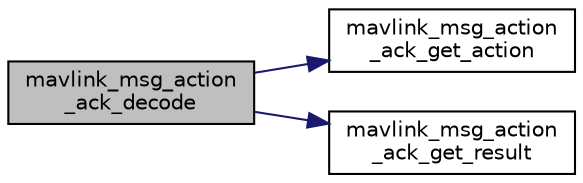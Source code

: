 digraph "mavlink_msg_action_ack_decode"
{
 // INTERACTIVE_SVG=YES
  edge [fontname="Helvetica",fontsize="10",labelfontname="Helvetica",labelfontsize="10"];
  node [fontname="Helvetica",fontsize="10",shape=record];
  rankdir="LR";
  Node1 [label="mavlink_msg_action\l_ack_decode",height=0.2,width=0.4,color="black", fillcolor="grey75", style="filled" fontcolor="black"];
  Node1 -> Node2 [color="midnightblue",fontsize="10",style="solid",fontname="Helvetica"];
  Node2 [label="mavlink_msg_action\l_ack_get_action",height=0.2,width=0.4,color="black", fillcolor="white", style="filled",URL="$mavlink__msg__action__ack_8h.html#a3259f95268f6109aba319423671c6cc5",tooltip="Send a action_ack message. "];
  Node1 -> Node3 [color="midnightblue",fontsize="10",style="solid",fontname="Helvetica"];
  Node3 [label="mavlink_msg_action\l_ack_get_result",height=0.2,width=0.4,color="black", fillcolor="white", style="filled",URL="$mavlink__msg__action__ack_8h.html#a5239134bbebf97561e209580ec60ac33",tooltip="Get field result from action_ack message. "];
}

